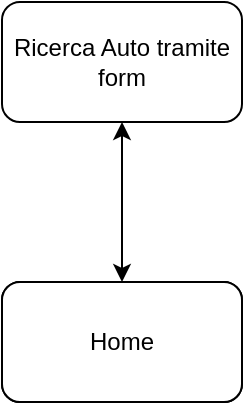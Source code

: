 <mxfile version="13.9.9" type="device"><diagram id="tKMH3RzSnG9wGqdfCkgy" name="Pagina-1"><mxGraphModel dx="1086" dy="806" grid="1" gridSize="10" guides="1" tooltips="1" connect="1" arrows="1" fold="1" page="1" pageScale="1" pageWidth="827" pageHeight="1169" math="0" shadow="0"><root><mxCell id="0"/><mxCell id="1" parent="0"/><mxCell id="t0dbGxAAv34QtMhGvm38-1" value="" style="rounded=1;whiteSpace=wrap;html=1;" parent="1" vertex="1"><mxGeometry x="350" y="380" width="120" height="60" as="geometry"/></mxCell><mxCell id="t0dbGxAAv34QtMhGvm38-2" value="Home" style="rounded=1;whiteSpace=wrap;html=1;" parent="1" vertex="1"><mxGeometry x="350" y="380" width="120" height="60" as="geometry"/></mxCell><mxCell id="t0dbGxAAv34QtMhGvm38-3" value="Ricerca Auto tramite form" style="whiteSpace=wrap;html=1;rounded=1;" parent="1" vertex="1"><mxGeometry x="350" y="240" width="120" height="60" as="geometry"/></mxCell><mxCell id="t0dbGxAAv34QtMhGvm38-7" value="" style="endArrow=classic;startArrow=classic;html=1;entryX=0.5;entryY=1;entryDx=0;entryDy=0;" parent="1" source="t0dbGxAAv34QtMhGvm38-2" target="t0dbGxAAv34QtMhGvm38-3" edge="1"><mxGeometry width="50" height="50" relative="1" as="geometry"><mxPoint x="-20" y="470" as="sourcePoint"/><mxPoint x="30" y="420" as="targetPoint"/></mxGeometry></mxCell></root></mxGraphModel></diagram></mxfile>
